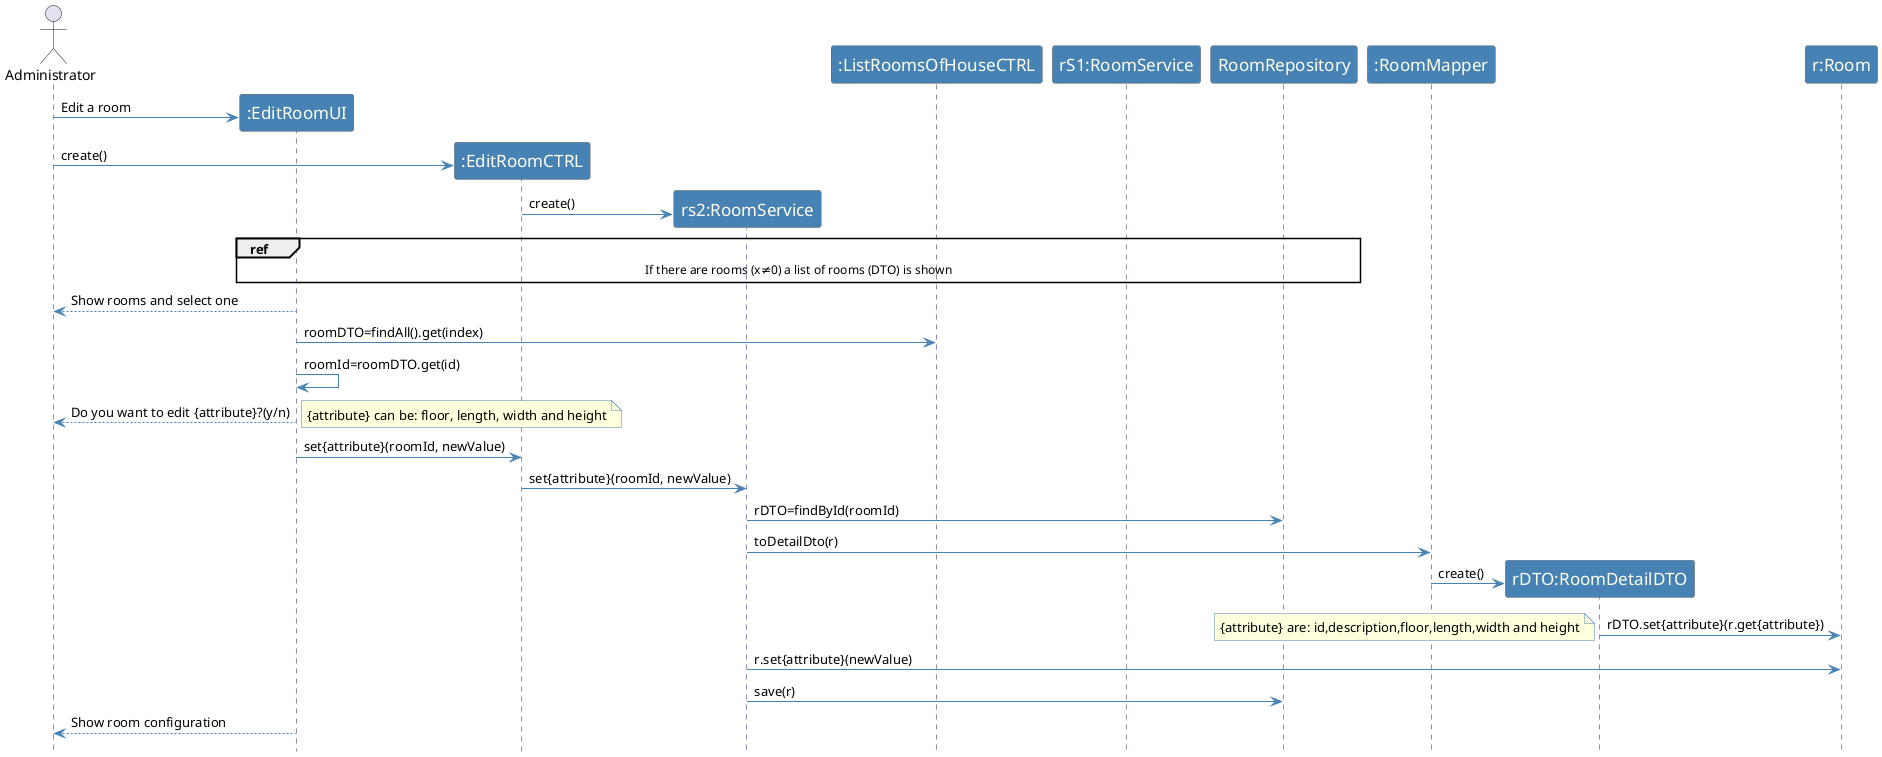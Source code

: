 @startuml
hidefootbox

actor Administrator

skinparam sequence {
	ArrowColor SteelBlue
	ActorBorderColor Dimgray
	LifeLineBorderColor MidnightBlue
	LifeLineBackgroundColor #A9DCDF

	ParticipantBorderColor Dimgray
	ParticipantBackgroundColor SteelBlue
	ParticipantFontName Calibri Bold
	ParticipantFontSize 17
	ParticipantFontColor Ivory

	ActorBackgroundColor SteelBlue
	ActorFontColor MidnightBlue
	ActorFontSize 17
	ActorFontName Aapex

}

skinparam note {
BorderColor SteelBlue
}

create ":EditRoomUI"
Administrator -> ":EditRoomUI":Edit a room
create ":EditRoomCTRL"
Administrator -> ":EditRoomCTRL": create()
create "rs2:RoomService"
":EditRoomCTRL" -> "rs2:RoomService": create()
ref over ":EditRoomUI", ":ListRoomsOfHouseCTRL", "rS1:RoomService", RoomRepository: If there are rooms (x≠0) a list of rooms (DTO) is shown
Administrator <-- ":EditRoomUI": Show rooms and select one
":EditRoomUI" -> ":ListRoomsOfHouseCTRL": roomDTO=findAll().get(index)
":EditRoomUI" -> ":EditRoomUI": roomId=roomDTO.get(id)

Administrator <-- ":EditRoomUI": Do you want to edit {attribute}?(y/n)
note right
{attribute} can be: floor, length, width and height
    end note
":EditRoomUI" -> ":EditRoomCTRL": set{attribute}(roomId, newValue)
":EditRoomCTRL" -> "rs2:RoomService": set{attribute}(roomId, newValue)
"rs2:RoomService" -> RoomRepository: rDTO=findById(roomId)
"rs2:RoomService" -> ":RoomMapper": toDetailDto(r)
create "rDTO:RoomDetailDTO"
":RoomMapper" -> "rDTO:RoomDetailDTO": create()
"rDTO:RoomDetailDTO" -> "r:Room": rDTO.set{attribute}(r.get{attribute})
note left
{attribute} are: id,description,floor,length,width and height
    end note
"rs2:RoomService" -> "r:Room": r.set{attribute}(newValue)
"rs2:RoomService" -> RoomRepository: save(r)

Administrator <-- ":EditRoomUI": Show room configuration

@enduml